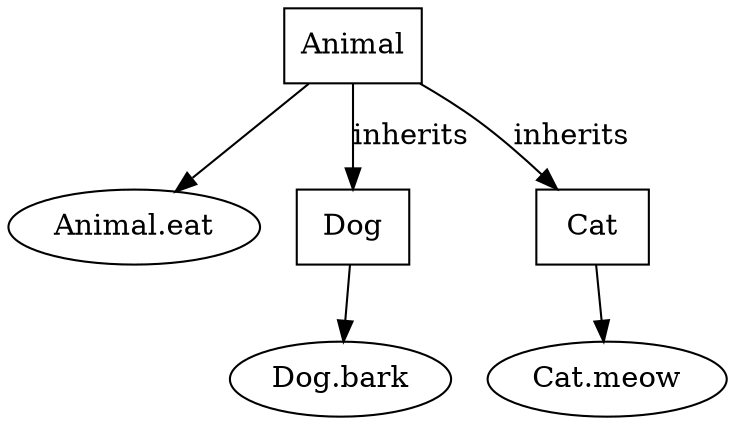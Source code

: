 digraph G {
    "Animal" [shape=box];
    "Animal" -> "Animal.eat";
    "Animal.eat" [shape=ellipse];
    "Dog" [shape=box];
    "Dog" -> "Dog.bark";
    "Dog.bark" [shape=ellipse];
    "Animal" -> "Dog" [label="inherits"];
    "Cat" [shape=box];
    "Cat" -> "Cat.meow";
    "Cat.meow" [shape=ellipse];
    "Animal" -> "Cat" [label="inherits"];
}